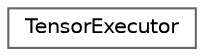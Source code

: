 digraph "类继承关系图"
{
 // LATEX_PDF_SIZE
  bgcolor="transparent";
  edge [fontname=Helvetica,fontsize=10,labelfontname=Helvetica,labelfontsize=10];
  node [fontname=Helvetica,fontsize=10,shape=box,height=0.2,width=0.4];
  rankdir="LR";
  Node0 [id="Node000000",label="TensorExecutor",height=0.2,width=0.4,color="grey40", fillcolor="white", style="filled",URL="$class_tensor_executor.html",tooltip="The tensor executor class."];
}

